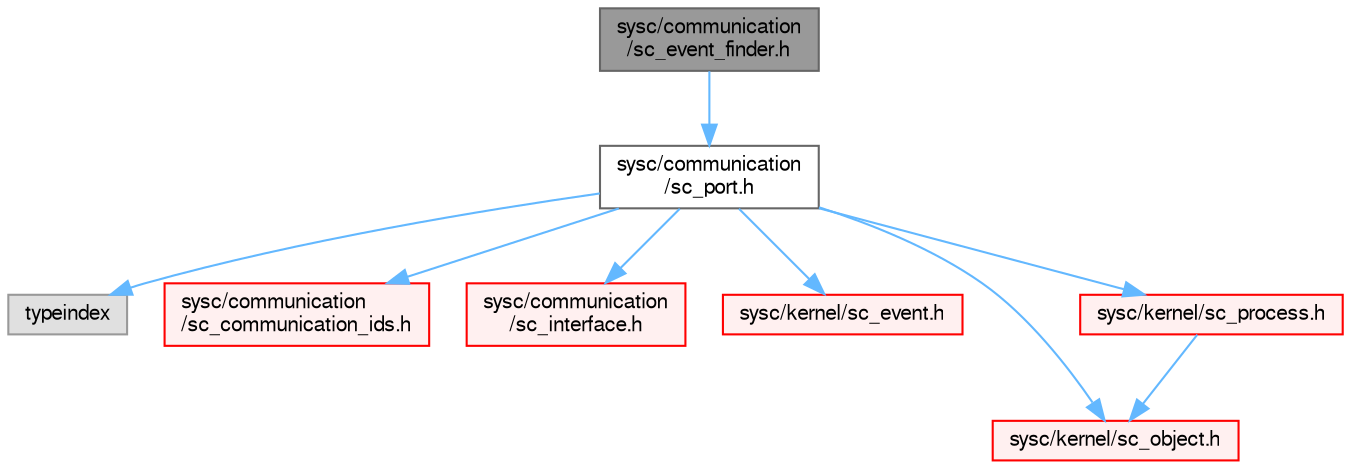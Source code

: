 digraph "sysc/communication/sc_event_finder.h"
{
 // LATEX_PDF_SIZE
  bgcolor="transparent";
  edge [fontname=FreeSans,fontsize=10,labelfontname=FreeSans,labelfontsize=10];
  node [fontname=FreeSans,fontsize=10,shape=box,height=0.2,width=0.4];
  Node1 [id="Node000001",label="sysc/communication\l/sc_event_finder.h",height=0.2,width=0.4,color="gray40", fillcolor="grey60", style="filled", fontcolor="black",tooltip=" "];
  Node1 -> Node2 [id="edge1_Node000001_Node000002",color="steelblue1",style="solid",tooltip=" "];
  Node2 [id="Node000002",label="sysc/communication\l/sc_port.h",height=0.2,width=0.4,color="grey40", fillcolor="white", style="filled",URL="$a00281.html",tooltip=" "];
  Node2 -> Node3 [id="edge2_Node000002_Node000003",color="steelblue1",style="solid",tooltip=" "];
  Node3 [id="Node000003",label="typeindex",height=0.2,width=0.4,color="grey60", fillcolor="#E0E0E0", style="filled",tooltip=" "];
  Node2 -> Node4 [id="edge3_Node000002_Node000004",color="steelblue1",style="solid",tooltip=" "];
  Node4 [id="Node000004",label="sysc/communication\l/sc_communication_ids.h",height=0.2,width=0.4,color="red", fillcolor="#FFF0F0", style="filled",URL="$a00323.html",tooltip=" "];
  Node2 -> Node14 [id="edge4_Node000002_Node000014",color="steelblue1",style="solid",tooltip=" "];
  Node14 [id="Node000014",label="sysc/communication\l/sc_interface.h",height=0.2,width=0.4,color="red", fillcolor="#FFF0F0", style="filled",URL="$a00302.html",tooltip=" "];
  Node2 -> Node15 [id="edge5_Node000002_Node000015",color="steelblue1",style="solid",tooltip=" "];
  Node15 [id="Node000015",label="sysc/kernel/sc_event.h",height=0.2,width=0.4,color="red", fillcolor="#FFF0F0", style="filled",URL="$a00398.html",tooltip=" "];
  Node2 -> Node20 [id="edge6_Node000002_Node000020",color="steelblue1",style="solid",tooltip=" "];
  Node20 [id="Node000020",label="sysc/kernel/sc_object.h",height=0.2,width=0.4,color="red", fillcolor="#FFF0F0", style="filled",URL="$a00380.html",tooltip=" "];
  Node2 -> Node18 [id="edge7_Node000002_Node000018",color="steelblue1",style="solid",tooltip=" "];
  Node18 [id="Node000018",label="sysc/kernel/sc_process.h",height=0.2,width=0.4,color="red", fillcolor="#FFF0F0", style="filled",URL="$a00437.html",tooltip=" "];
  Node18 -> Node20 [id="edge8_Node000018_Node000020",color="steelblue1",style="solid",tooltip=" "];
}
